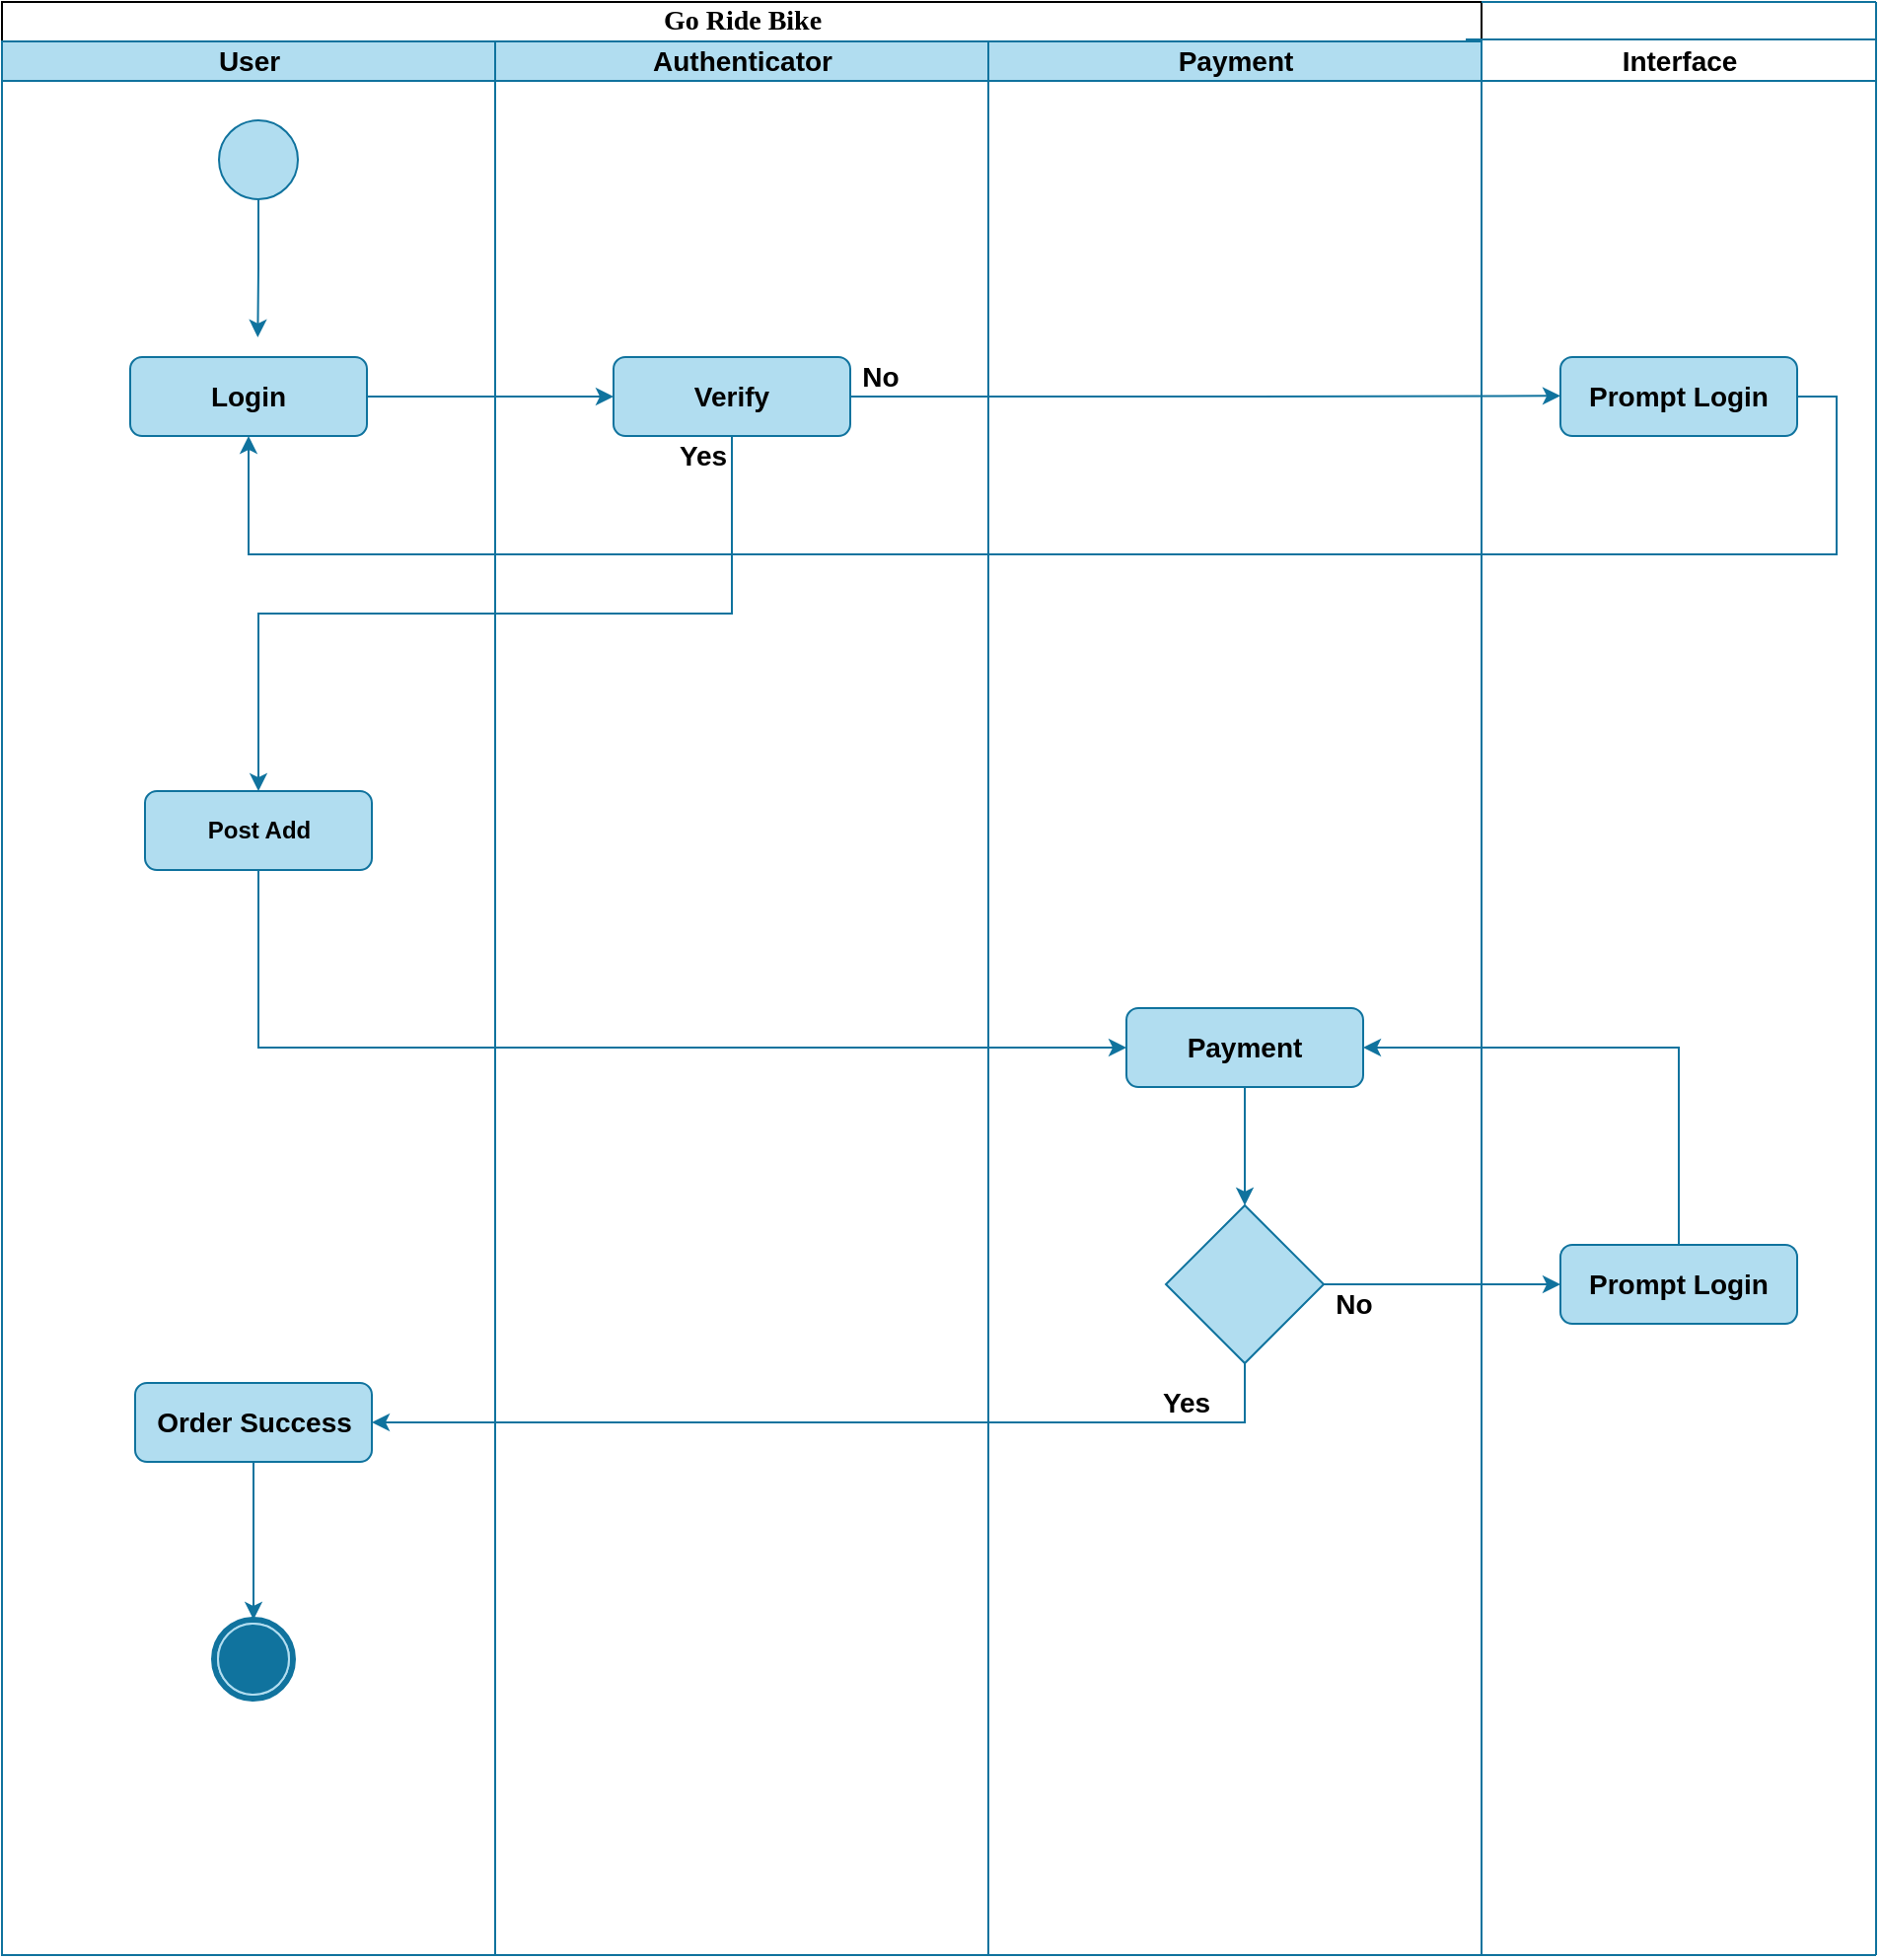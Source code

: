 <mxfile version="14.2.5" type="device" pages="3"><diagram name="Page-1" id="0783ab3e-0a74-02c8-0abd-f7b4e66b4bec"><mxGraphModel dx="1240" dy="691" grid="1" gridSize="10" guides="1" tooltips="1" connect="1" arrows="1" fold="1" page="1" pageScale="1" pageWidth="850" pageHeight="1100" math="0" shadow="0"><root><mxCell id="0"/><mxCell id="1" parent="0"/><mxCell id="1c1d494c118603dd-1" value="&lt;font style=&quot;font-size: 14px&quot;&gt;Go Ride Bike&lt;/font&gt;" style="swimlane;html=1;childLayout=stackLayout;startSize=20;rounded=0;shadow=0;comic=0;labelBackgroundColor=none;strokeWidth=1;fontFamily=Verdana;fontSize=12;align=center;" parent="1" vertex="1"><mxGeometry x="50" y="20" width="750" height="990" as="geometry"/></mxCell><mxCell id="1c1d494c118603dd-2" value="&lt;font style=&quot;font-size: 14px&quot;&gt;User&lt;/font&gt;" style="swimlane;html=1;startSize=20;fillColor=#b1ddf0;strokeColor=#10739e;" parent="1c1d494c118603dd-1" vertex="1"><mxGeometry y="20" width="250" height="970" as="geometry"/></mxCell><mxCell id="mKCfiVNgx_HUkWXQk7Vt-1" value="" style="ellipse;whiteSpace=wrap;html=1;rounded=0;shadow=0;comic=0;labelBackgroundColor=none;strokeWidth=1;fontFamily=Verdana;fontSize=12;align=center;fillColor=#b1ddf0;strokeColor=#10739e;" vertex="1" parent="1c1d494c118603dd-2"><mxGeometry x="110" y="40" width="40" height="40" as="geometry"/></mxCell><mxCell id="xcru7MsEbrQSEUpXKLet-1" value="&lt;font style=&quot;font-size: 14px&quot;&gt;&lt;b&gt;Login&lt;/b&gt;&lt;/font&gt;" style="rounded=1;whiteSpace=wrap;html=1;fillColor=#b1ddf0;strokeColor=#10739e;" vertex="1" parent="1c1d494c118603dd-2"><mxGeometry x="65" y="160" width="120" height="40" as="geometry"/></mxCell><mxCell id="376TdqMtPQbH_02Lhqoy-1" value="&lt;b&gt;Post Add&lt;/b&gt;" style="rounded=1;whiteSpace=wrap;html=1;fillColor=#b1ddf0;strokeColor=#10739e;" vertex="1" parent="1c1d494c118603dd-2"><mxGeometry x="72.5" y="380" width="115" height="40" as="geometry"/></mxCell><mxCell id="rXMLctbJbIqTBEH24Gix-1" value="&lt;font style=&quot;font-size: 14px&quot;&gt;&lt;b&gt;Order Success&lt;/b&gt;&lt;/font&gt;" style="rounded=1;whiteSpace=wrap;html=1;fillColor=#b1ddf0;strokeColor=#10739e;" vertex="1" parent="1c1d494c118603dd-2"><mxGeometry x="67.5" y="680" width="120" height="40" as="geometry"/></mxCell><mxCell id="W4UEqTXdZl70BlqhZP1n-1" value="" style="shape=mxgraph.bpmn.shape;html=1;verticalLabelPosition=bottom;verticalAlign=top;perimeter=ellipsePerimeter;outline=end;symbol=terminate;rounded=0;shadow=0;comic=0;strokeWidth=1;fontFamily=Verdana;fontSize=12;align=center;fillColor=#b1ddf0;strokeColor=#10739e;" vertex="1" parent="1c1d494c118603dd-2"><mxGeometry x="107.5" y="800" width="40" height="40" as="geometry"/></mxCell><mxCell id="MtX5SbcIvk17J1jxD5ac-12" style="edgeStyle=orthogonalEdgeStyle;rounded=0;orthogonalLoop=1;jettySize=auto;html=1;exitX=0.5;exitY=1;exitDx=0;exitDy=0;entryX=0.5;entryY=0;entryDx=0;entryDy=0;fillColor=#b1ddf0;strokeColor=#10739e;" edge="1" parent="1c1d494c118603dd-2" source="rXMLctbJbIqTBEH24Gix-1" target="W4UEqTXdZl70BlqhZP1n-1"><mxGeometry relative="1" as="geometry"><mxPoint x="127.824" y="770.0" as="targetPoint"/></mxGeometry></mxCell><mxCell id="1c1d494c118603dd-3" value="&lt;font style=&quot;font-size: 14px&quot;&gt;Authenticator&lt;/font&gt;" style="swimlane;html=1;startSize=20;fillColor=#b1ddf0;strokeColor=#10739e;" parent="1c1d494c118603dd-1" vertex="1"><mxGeometry x="250" y="20" width="250" height="970" as="geometry"/></mxCell><mxCell id="Cp66VPcj2vRMqnUZsbM3-1" value="&lt;font style=&quot;font-size: 14px&quot;&gt;&lt;b&gt;Verify&lt;/b&gt;&lt;/font&gt;" style="rounded=1;whiteSpace=wrap;html=1;fillColor=#b1ddf0;strokeColor=#10739e;" vertex="1" parent="1c1d494c118603dd-3"><mxGeometry x="60" y="160" width="120" height="40" as="geometry"/></mxCell><mxCell id="v-unQpjdHkikIT3Q-4GC-6" style="edgeStyle=orthogonalEdgeStyle;rounded=0;orthogonalLoop=1;jettySize=auto;html=1;exitX=1;exitY=0.5;exitDx=0;exitDy=0;entryX=0.5;entryY=1;entryDx=0;entryDy=0;fillColor=#b1ddf0;strokeColor=#10739e;" edge="1" parent="1c1d494c118603dd-3" source="bwnxasgT87aT6341Yh_4-1" target="xcru7MsEbrQSEUpXKLet-1"><mxGeometry relative="1" as="geometry"><Array as="points"><mxPoint x="680" y="180"/><mxPoint x="680" y="260"/><mxPoint x="-125" y="260"/></Array></mxGeometry></mxCell><mxCell id="MtX5SbcIvk17J1jxD5ac-1" value="&lt;b&gt;&lt;font style=&quot;font-size: 14px&quot;&gt;Yes&lt;/font&gt;&lt;/b&gt;" style="text;html=1;align=center;verticalAlign=middle;resizable=0;points=[];autosize=1;" vertex="1" parent="1c1d494c118603dd-3"><mxGeometry x="85" y="200" width="40" height="20" as="geometry"/></mxCell><mxCell id="MtX5SbcIvk17J1jxD5ac-3" value="&lt;b&gt;&lt;font style=&quot;font-size: 14px&quot;&gt;No&lt;/font&gt;&lt;/b&gt;" style="text;html=1;align=center;verticalAlign=middle;resizable=0;points=[];autosize=1;" vertex="1" parent="1c1d494c118603dd-3"><mxGeometry x="180" y="160" width="30" height="20" as="geometry"/></mxCell><mxCell id="1c1d494c118603dd-4" value="Lane 3" style="swimlane;html=1;startSize=20;fillColor=#b1ddf0;strokeColor=#10739e;" parent="1c1d494c118603dd-1" vertex="1"><mxGeometry x="500" y="20" width="250" height="970" as="geometry"/></mxCell><mxCell id="JrjSOSx6phUoq9-fSSjD-1" value="&lt;font style=&quot;font-size: 14px&quot;&gt;Payment&lt;/font&gt;" style="swimlane;html=1;startSize=20;fillColor=#b1ddf0;strokeColor=#10739e;" vertex="1" parent="1c1d494c118603dd-4"><mxGeometry width="250" height="970" as="geometry"/></mxCell><mxCell id="v-unQpjdHkikIT3Q-4GC-10" style="edgeStyle=orthogonalEdgeStyle;rounded=0;orthogonalLoop=1;jettySize=auto;html=1;exitX=0.5;exitY=1;exitDx=0;exitDy=0;entryX=0.5;entryY=0;entryDx=0;entryDy=0;fillColor=#b1ddf0;strokeColor=#10739e;" edge="1" parent="JrjSOSx6phUoq9-fSSjD-1" source="iLXHdg4XOhPC5LswxcdG-1" target="oVAfYo9V57m5y5tS8O2p-1"><mxGeometry relative="1" as="geometry"/></mxCell><mxCell id="iLXHdg4XOhPC5LswxcdG-1" value="&lt;font style=&quot;font-size: 14px&quot;&gt;&lt;b&gt;Payment&lt;/b&gt;&lt;/font&gt;" style="rounded=1;whiteSpace=wrap;html=1;fillColor=#b1ddf0;strokeColor=#10739e;" vertex="1" parent="JrjSOSx6phUoq9-fSSjD-1"><mxGeometry x="70" y="490" width="120" height="40" as="geometry"/></mxCell><mxCell id="oVAfYo9V57m5y5tS8O2p-1" value="" style="rhombus;whiteSpace=wrap;html=1;fillColor=#b1ddf0;strokeColor=#10739e;" vertex="1" parent="JrjSOSx6phUoq9-fSSjD-1"><mxGeometry x="90" y="590" width="80" height="80" as="geometry"/></mxCell><mxCell id="MtX5SbcIvk17J1jxD5ac-6" value="&lt;b&gt;&lt;font style=&quot;font-size: 14px&quot;&gt;No&lt;/font&gt;&lt;/b&gt;" style="text;html=1;align=center;verticalAlign=middle;resizable=0;points=[];autosize=1;" vertex="1" parent="JrjSOSx6phUoq9-fSSjD-1"><mxGeometry x="170" y="630" width="30" height="20" as="geometry"/></mxCell><mxCell id="MtX5SbcIvk17J1jxD5ac-7" value="&lt;b&gt;&lt;font style=&quot;font-size: 14px&quot;&gt;Yes&lt;/font&gt;&lt;/b&gt;" style="text;html=1;align=center;verticalAlign=middle;resizable=0;points=[];autosize=1;" vertex="1" parent="JrjSOSx6phUoq9-fSSjD-1"><mxGeometry x="80" y="680" width="40" height="20" as="geometry"/></mxCell><mxCell id="v-unQpjdHkikIT3Q-4GC-3" style="edgeStyle=orthogonalEdgeStyle;rounded=0;orthogonalLoop=1;jettySize=auto;html=1;exitX=1;exitY=0.5;exitDx=0;exitDy=0;entryX=0;entryY=0.5;entryDx=0;entryDy=0;fillColor=#b1ddf0;strokeColor=#10739e;" edge="1" parent="1c1d494c118603dd-1" source="xcru7MsEbrQSEUpXKLet-1" target="Cp66VPcj2vRMqnUZsbM3-1"><mxGeometry relative="1" as="geometry"/></mxCell><mxCell id="v-unQpjdHkikIT3Q-4GC-5" style="edgeStyle=orthogonalEdgeStyle;rounded=0;orthogonalLoop=1;jettySize=auto;html=1;exitX=0.5;exitY=1;exitDx=0;exitDy=0;entryX=0.5;entryY=0;entryDx=0;entryDy=0;fillColor=#b1ddf0;strokeColor=#10739e;" edge="1" parent="1c1d494c118603dd-1" source="Cp66VPcj2vRMqnUZsbM3-1" target="376TdqMtPQbH_02Lhqoy-1"><mxGeometry relative="1" as="geometry"/></mxCell><mxCell id="v-unQpjdHkikIT3Q-4GC-7" style="edgeStyle=orthogonalEdgeStyle;rounded=0;orthogonalLoop=1;jettySize=auto;html=1;exitX=0.5;exitY=1;exitDx=0;exitDy=0;entryX=0;entryY=0.5;entryDx=0;entryDy=0;fillColor=#b1ddf0;strokeColor=#10739e;" edge="1" parent="1c1d494c118603dd-1" source="376TdqMtPQbH_02Lhqoy-1" target="iLXHdg4XOhPC5LswxcdG-1"><mxGeometry relative="1" as="geometry"/></mxCell><mxCell id="MtX5SbcIvk17J1jxD5ac-10" style="edgeStyle=orthogonalEdgeStyle;rounded=0;orthogonalLoop=1;jettySize=auto;html=1;exitX=0.5;exitY=1;exitDx=0;exitDy=0;entryX=1;entryY=0.5;entryDx=0;entryDy=0;fillColor=#b1ddf0;strokeColor=#10739e;" edge="1" parent="1c1d494c118603dd-1" source="oVAfYo9V57m5y5tS8O2p-1" target="rXMLctbJbIqTBEH24Gix-1"><mxGeometry relative="1" as="geometry"/></mxCell><mxCell id="e05ug4hqauCrJg5sUhHD-1" value="" style="endArrow=none;html=1;fillColor=#b1ddf0;strokeColor=#10739e;" edge="1" parent="1"><mxGeometry width="50" height="50" relative="1" as="geometry"><mxPoint x="791" y="60" as="sourcePoint"/><mxPoint x="1000" y="60" as="targetPoint"/></mxGeometry></mxCell><mxCell id="e05ug4hqauCrJg5sUhHD-2" value="" style="endArrow=none;html=1;fillColor=#b1ddf0;strokeColor=#10739e;" edge="1" parent="1"><mxGeometry width="50" height="50" relative="1" as="geometry"><mxPoint x="792" y="39" as="sourcePoint"/><mxPoint x="1000" y="39" as="targetPoint"/></mxGeometry></mxCell><mxCell id="e05ug4hqauCrJg5sUhHD-3" value="" style="endArrow=none;html=1;exitX=1;exitY=0;exitDx=0;exitDy=0;fillColor=#b1ddf0;strokeColor=#10739e;" edge="1" parent="1" source="1c1d494c118603dd-1"><mxGeometry width="50" height="50" relative="1" as="geometry"><mxPoint x="830" y="60" as="sourcePoint"/><mxPoint x="1000" y="20" as="targetPoint"/></mxGeometry></mxCell><mxCell id="e05ug4hqauCrJg5sUhHD-4" value="" style="endArrow=none;html=1;fillColor=#b1ddf0;strokeColor=#10739e;" edge="1" parent="1"><mxGeometry width="50" height="50" relative="1" as="geometry"><mxPoint x="1000" y="1010" as="sourcePoint"/><mxPoint x="1000" y="20" as="targetPoint"/></mxGeometry></mxCell><mxCell id="e05ug4hqauCrJg5sUhHD-5" value="" style="endArrow=none;html=1;exitX=1;exitY=1;exitDx=0;exitDy=0;fillColor=#b1ddf0;strokeColor=#10739e;" edge="1" parent="1" source="JrjSOSx6phUoq9-fSSjD-1"><mxGeometry width="50" height="50" relative="1" as="geometry"><mxPoint x="900" y="1000" as="sourcePoint"/><mxPoint x="1000" y="1010" as="targetPoint"/></mxGeometry></mxCell><mxCell id="e05ug4hqauCrJg5sUhHD-6" value="&lt;font style=&quot;font-size: 14px&quot;&gt;&lt;b&gt;Interface&lt;/b&gt;&lt;/font&gt;" style="text;html=1;align=center;verticalAlign=middle;resizable=0;points=[];autosize=1;" vertex="1" parent="1"><mxGeometry x="865" y="40" width="70" height="20" as="geometry"/></mxCell><mxCell id="bwnxasgT87aT6341Yh_4-1" value="&lt;font style=&quot;font-size: 14px&quot;&gt;&lt;b&gt;Prompt Login&lt;/b&gt;&lt;/font&gt;" style="rounded=1;whiteSpace=wrap;html=1;fillColor=#b1ddf0;strokeColor=#10739e;" vertex="1" parent="1"><mxGeometry x="840" y="200" width="120" height="40" as="geometry"/></mxCell><mxCell id="v-unQpjdHkikIT3Q-4GC-2" style="edgeStyle=orthogonalEdgeStyle;rounded=0;orthogonalLoop=1;jettySize=auto;html=1;exitX=0.5;exitY=1;exitDx=0;exitDy=0;fillColor=#b1ddf0;strokeColor=#10739e;" edge="1" parent="1" source="mKCfiVNgx_HUkWXQk7Vt-1"><mxGeometry relative="1" as="geometry"><mxPoint x="179.667" y="190.0" as="targetPoint"/></mxGeometry></mxCell><mxCell id="v-unQpjdHkikIT3Q-4GC-4" style="edgeStyle=orthogonalEdgeStyle;rounded=0;orthogonalLoop=1;jettySize=auto;html=1;exitX=1;exitY=0.5;exitDx=0;exitDy=0;fillColor=#b1ddf0;strokeColor=#10739e;" edge="1" parent="1" source="Cp66VPcj2vRMqnUZsbM3-1"><mxGeometry relative="1" as="geometry"><mxPoint x="840" y="219.667" as="targetPoint"/></mxGeometry></mxCell><mxCell id="MtX5SbcIvk17J1jxD5ac-5" style="edgeStyle=orthogonalEdgeStyle;rounded=0;orthogonalLoop=1;jettySize=auto;html=1;exitX=0.5;exitY=0;exitDx=0;exitDy=0;entryX=1;entryY=0.5;entryDx=0;entryDy=0;fillColor=#b1ddf0;strokeColor=#10739e;" edge="1" parent="1" source="v-unQpjdHkikIT3Q-4GC-11" target="iLXHdg4XOhPC5LswxcdG-1"><mxGeometry relative="1" as="geometry"/></mxCell><mxCell id="v-unQpjdHkikIT3Q-4GC-11" value="&lt;font style=&quot;font-size: 14px&quot;&gt;&lt;b&gt;Prompt Login&lt;/b&gt;&lt;/font&gt;" style="rounded=1;whiteSpace=wrap;html=1;fillColor=#b1ddf0;strokeColor=#10739e;" vertex="1" parent="1"><mxGeometry x="840" y="650" width="120" height="40" as="geometry"/></mxCell><mxCell id="MtX5SbcIvk17J1jxD5ac-4" style="edgeStyle=orthogonalEdgeStyle;rounded=0;orthogonalLoop=1;jettySize=auto;html=1;exitX=1;exitY=0.5;exitDx=0;exitDy=0;entryX=0;entryY=0.5;entryDx=0;entryDy=0;fillColor=#b1ddf0;strokeColor=#10739e;" edge="1" parent="1" source="oVAfYo9V57m5y5tS8O2p-1" target="v-unQpjdHkikIT3Q-4GC-11"><mxGeometry relative="1" as="geometry"><Array as="points"><mxPoint x="840" y="670"/></Array></mxGeometry></mxCell></root></mxGraphModel></diagram><diagram name="Page-1" id="taaqOJI_yekQddD8CTSx"><mxGraphModel dx="2170" dy="1210" grid="1" gridSize="10" guides="1" tooltips="1" connect="1" arrows="1" fold="1" page="1" pageScale="1" pageWidth="850" pageHeight="1100" background="#F1FAEE" math="0" shadow="0"><root><mxCell id="LxSjaynXrkdrERjFadTS-0"/><mxCell id="LxSjaynXrkdrERjFadTS-1" parent="LxSjaynXrkdrERjFadTS-0"/><mxCell id="Fb6OiUh6u-bLDhx0rS-j-0" value="" style="swimlane;html=1;childLayout=stackLayout;startSize=20;rounded=0;shadow=0;comic=0;labelBackgroundColor=none;strokeWidth=1;fontFamily=Verdana;fontSize=12;align=center;fillColor=#A8DADC;strokeColor=#457B9D;fontColor=#1D3557;" parent="LxSjaynXrkdrERjFadTS-1" vertex="1"><mxGeometry x="80" y="20" width="1360" height="1230" as="geometry"/></mxCell><mxCell id="Fb6OiUh6u-bLDhx0rS-j-1" value="User" style="swimlane;html=1;startSize=20;fillColor=#A8DADC;strokeColor=#457B9D;fontColor=#1D3557;" parent="Fb6OiUh6u-bLDhx0rS-j-0" vertex="1"><mxGeometry y="20" width="710" height="1210" as="geometry"/></mxCell><mxCell id="Fb6OiUh6u-bLDhx0rS-j-8" style="edgeStyle=orthogonalEdgeStyle;rounded=0;orthogonalLoop=1;jettySize=auto;html=1;exitX=0.5;exitY=1;exitDx=0;exitDy=0;entryX=0.5;entryY=0;entryDx=0;entryDy=0;strokeColor=#457B9D;fontColor=#1D3557;labelBackgroundColor=#F1FAEE;" parent="Fb6OiUh6u-bLDhx0rS-j-1" edge="1"><mxGeometry relative="1" as="geometry"><mxPoint x="340" y="560" as="sourcePoint"/><mxPoint x="340" y="710.0" as="targetPoint"/></mxGeometry></mxCell><mxCell id="Fb6OiUh6u-bLDhx0rS-j-123" value="" style="endArrow=none;html=1;strokeColor=#457B9D;fillColor=#A8DADC;fontColor=#1D3557;labelBackgroundColor=#F1FAEE;" parent="Fb6OiUh6u-bLDhx0rS-j-0" edge="1"><mxGeometry width="50" height="50" relative="1" as="geometry"><mxPoint x="1358" y="40" as="sourcePoint"/><mxPoint x="2080" y="40" as="targetPoint"/></mxGeometry></mxCell><mxCell id="Fb6OiUh6u-bLDhx0rS-j-12" value="Admin" style="swimlane;html=1;startSize=20;fillColor=#A8DADC;strokeColor=#457B9D;fontColor=#1D3557;" parent="Fb6OiUh6u-bLDhx0rS-j-0" vertex="1"><mxGeometry x="710" y="20" width="650" height="1210" as="geometry"/></mxCell><mxCell id="Fb6OiUh6u-bLDhx0rS-j-27" value="" style="endArrow=none;html=1;exitX=1;exitY=0.021;exitDx=0;exitDy=0;exitPerimeter=0;fillColor=#A8DADC;strokeColor=#457B9D;fontColor=#1D3557;labelBackgroundColor=#F1FAEE;" parent="LxSjaynXrkdrERjFadTS-1" edge="1"><mxGeometry width="50" height="50" relative="1" as="geometry"><mxPoint x="1390" y="59.95" as="sourcePoint"/><mxPoint x="1280" y="60" as="targetPoint"/></mxGeometry></mxCell><mxCell id="Fb6OiUh6u-bLDhx0rS-j-28" value="" style="endArrow=none;html=1;strokeColor=#457B9D;fontColor=#1D3557;fillColor=#A8DADC;labelBackgroundColor=#F1FAEE;" parent="LxSjaynXrkdrERjFadTS-1" edge="1"><mxGeometry width="50" height="50" relative="1" as="geometry"><mxPoint x="2160" y="20" as="sourcePoint"/><mxPoint x="1280" y="20" as="targetPoint"/></mxGeometry></mxCell><mxCell id="Fb6OiUh6u-bLDhx0rS-j-29" value="" style="endArrow=none;html=1;exitX=1;exitY=0;exitDx=0;exitDy=0;strokeColor=#457B9D;fontColor=#1D3557;labelBackgroundColor=#F1FAEE;" parent="LxSjaynXrkdrERjFadTS-1" edge="1"><mxGeometry width="50" height="50" relative="1" as="geometry"><mxPoint x="1390" y="40.0" as="sourcePoint"/><mxPoint x="1280" y="40" as="targetPoint"/></mxGeometry></mxCell><mxCell id="Fb6OiUh6u-bLDhx0rS-j-17" value="&lt;font style=&quot;font-size: 14px&quot;&gt;Admin&lt;/font&gt;" style="text;html=1;align=center;verticalAlign=middle;resizable=0;points=[];autosize=1;fontColor=#1D3557;" parent="LxSjaynXrkdrERjFadTS-1" vertex="1"><mxGeometry x="840" y="340" width="60" height="20" as="geometry"/></mxCell><mxCell id="Fb6OiUh6u-bLDhx0rS-j-141" style="edgeStyle=orthogonalEdgeStyle;rounded=1;orthogonalLoop=1;jettySize=auto;html=1;exitX=1;exitY=0.5;exitDx=0;exitDy=0;entryX=0;entryY=0.5;entryDx=0;entryDy=0;strokeColor=#457B9D;fillColor=#A8DADC;fontColor=#1D3557;labelBackgroundColor=#F1FAEE;" parent="LxSjaynXrkdrERjFadTS-1" edge="1"><mxGeometry relative="1" as="geometry"><mxPoint x="1640" y="180" as="sourcePoint"/><mxPoint x="1960" y="180" as="targetPoint"/></mxGeometry></mxCell><mxCell id="Fb6OiUh6u-bLDhx0rS-j-132" value="&lt;font style=&quot;font-size: 14px&quot;&gt;Payment&lt;/font&gt;" style="text;html=1;align=center;verticalAlign=middle;resizable=0;points=[];autosize=1;fontColor=#1D3557;" parent="LxSjaynXrkdrERjFadTS-1" vertex="1"><mxGeometry x="1770" y="40" width="70" height="20" as="geometry"/></mxCell><mxCell id="Fb6OiUh6u-bLDhx0rS-j-133" value="&lt;font style=&quot;font-size: 14px&quot;&gt;Interface&lt;/font&gt;" style="text;html=1;align=center;verticalAlign=middle;resizable=0;points=[];autosize=1;fontColor=#1D3557;" parent="LxSjaynXrkdrERjFadTS-1" vertex="1"><mxGeometry x="1990" y="40" width="70" height="20" as="geometry"/></mxCell><mxCell id="Fb6OiUh6u-bLDhx0rS-j-136" value="" style="endArrow=none;html=1;strokeColor=#457B9D;fillColor=#A8DADC;fontColor=#1D3557;exitX=1;exitY=1;exitDx=0;exitDy=0;labelBackgroundColor=#F1FAEE;" parent="LxSjaynXrkdrERjFadTS-1" source="Fb6OiUh6u-bLDhx0rS-j-12" edge="1"><mxGeometry width="50" height="50" relative="1" as="geometry"><mxPoint x="1620" y="1050" as="sourcePoint"/><mxPoint x="2150" y="1250" as="targetPoint"/></mxGeometry></mxCell><mxCell id="Fb6OiUh6u-bLDhx0rS-j-137" value="" style="endArrow=none;html=1;strokeColor=#457B9D;fillColor=#A8DADC;fontColor=#1D3557;labelBackgroundColor=#F1FAEE;" parent="LxSjaynXrkdrERjFadTS-1" edge="1"><mxGeometry width="50" height="50" relative="1" as="geometry"><mxPoint x="1700" y="1050" as="sourcePoint"/><mxPoint x="1700" y="20" as="targetPoint"/></mxGeometry></mxCell><mxCell id="Fb6OiUh6u-bLDhx0rS-j-139" value="" style="endArrow=none;html=1;strokeColor=#457B9D;fillColor=#A8DADC;fontColor=#1D3557;exitX=1.001;exitY=0.019;exitDx=0;exitDy=0;exitPerimeter=0;labelBackgroundColor=#F1FAEE;" parent="LxSjaynXrkdrERjFadTS-1" source="Fb6OiUh6u-bLDhx0rS-j-0" edge="1"><mxGeometry width="50" height="50" relative="1" as="geometry"><mxPoint x="1960" y="70" as="sourcePoint"/><mxPoint x="2160" y="40" as="targetPoint"/></mxGeometry></mxCell><mxCell id="Fb6OiUh6u-bLDhx0rS-j-151" style="edgeStyle=orthogonalEdgeStyle;rounded=1;orthogonalLoop=1;jettySize=auto;html=1;exitX=0.5;exitY=1;exitDx=0;exitDy=0;entryX=0.5;entryY=0;entryDx=0;entryDy=0;strokeColor=#457B9D;fillColor=#A8DADC;fontColor=#1D3557;labelBackgroundColor=#F1FAEE;" parent="LxSjaynXrkdrERjFadTS-1" edge="1"><mxGeometry relative="1" as="geometry"><mxPoint x="1820" y="840" as="sourcePoint"/><mxPoint x="1820" y="880" as="targetPoint"/></mxGeometry></mxCell><mxCell id="Fb6OiUh6u-bLDhx0rS-j-153" style="edgeStyle=orthogonalEdgeStyle;rounded=1;orthogonalLoop=1;jettySize=auto;html=1;exitX=1;exitY=0.5;exitDx=0;exitDy=0;strokeColor=#457B9D;fillColor=#A8DADC;fontColor=#1D3557;entryX=0;entryY=0.5;entryDx=0;entryDy=0;labelBackgroundColor=#F1FAEE;" parent="LxSjaynXrkdrERjFadTS-1" target="Fb6OiUh6u-bLDhx0rS-j-154" edge="1"><mxGeometry relative="1" as="geometry"><mxPoint x="1970" y="919.667" as="targetPoint"/><mxPoint x="1860" y="920" as="sourcePoint"/></mxGeometry></mxCell><mxCell id="Fb6OiUh6u-bLDhx0rS-j-149" value="" style="endArrow=none;html=1;strokeColor=#457B9D;fillColor=#A8DADC;fontColor=#1D3557;labelBackgroundColor=#F1FAEE;" parent="LxSjaynXrkdrERjFadTS-1" edge="1"><mxGeometry width="50" height="50" relative="1" as="geometry"><mxPoint x="1920" y="1050" as="sourcePoint"/><mxPoint x="1920" y="20" as="targetPoint"/></mxGeometry></mxCell><mxCell id="Fb6OiUh6u-bLDhx0rS-j-150" value="" style="endArrow=none;html=1;strokeColor=#457B9D;fillColor=#A8DADC;fontColor=#1D3557;labelBackgroundColor=#F1FAEE;" parent="LxSjaynXrkdrERjFadTS-1" edge="1"><mxGeometry width="50" height="50" relative="1" as="geometry"><mxPoint x="2160" y="1050" as="sourcePoint"/><mxPoint x="2160" y="20" as="targetPoint"/></mxGeometry></mxCell><mxCell id="Fb6OiUh6u-bLDhx0rS-j-156" style="edgeStyle=orthogonalEdgeStyle;rounded=1;orthogonalLoop=1;jettySize=auto;html=1;exitX=0.5;exitY=0;exitDx=0;exitDy=0;entryX=1;entryY=0.5;entryDx=0;entryDy=0;strokeColor=#457B9D;fillColor=#A8DADC;fontColor=#1D3557;labelBackgroundColor=#F1FAEE;" parent="LxSjaynXrkdrERjFadTS-1" source="Fb6OiUh6u-bLDhx0rS-j-154" edge="1"><mxGeometry relative="1" as="geometry"><mxPoint x="1880" y="820" as="targetPoint"/></mxGeometry></mxCell><mxCell id="Fb6OiUh6u-bLDhx0rS-j-154" value="&lt;font style=&quot;font-size: 14px&quot;&gt;Prompt&lt;/font&gt;" style="rounded=1;whiteSpace=wrap;html=1;strokeColor=#457B9D;fillColor=#A8DADC;fontColor=#1D3557;" parent="LxSjaynXrkdrERjFadTS-1" vertex="1"><mxGeometry x="1980" y="895" width="120" height="50" as="geometry"/></mxCell><mxCell id="Fb6OiUh6u-bLDhx0rS-j-157" value="&lt;font style=&quot;font-size: 14px&quot;&gt;Yes&lt;/font&gt;" style="text;html=1;align=center;verticalAlign=middle;resizable=0;points=[];autosize=1;fontColor=#1D3557;" parent="LxSjaynXrkdrERjFadTS-1" vertex="1"><mxGeometry x="1720" y="895" width="40" height="20" as="geometry"/></mxCell><mxCell id="Fb6OiUh6u-bLDhx0rS-j-158" value="&lt;font style=&quot;font-size: 14px&quot;&gt;No&lt;/font&gt;" style="text;html=1;align=center;verticalAlign=middle;resizable=0;points=[];autosize=1;fontColor=#1D3557;" parent="LxSjaynXrkdrERjFadTS-1" vertex="1"><mxGeometry x="1860" y="895" width="30" height="20" as="geometry"/></mxCell></root></mxGraphModel></diagram><diagram name="Page-2" id="ezkLIQrttPfiUYgLwRWc"><mxGraphModel dx="868" dy="484" grid="1" gridSize="10" guides="1" tooltips="1" connect="1" arrows="1" fold="1" page="1" pageScale="1" pageWidth="850" pageHeight="1100" math="0" shadow="0"><root><mxCell id="WFBLkfifFqi8_NYRLRAN-0"/><mxCell id="WFBLkfifFqi8_NYRLRAN-1" parent="WFBLkfifFqi8_NYRLRAN-0"/></root></mxGraphModel></diagram></mxfile>